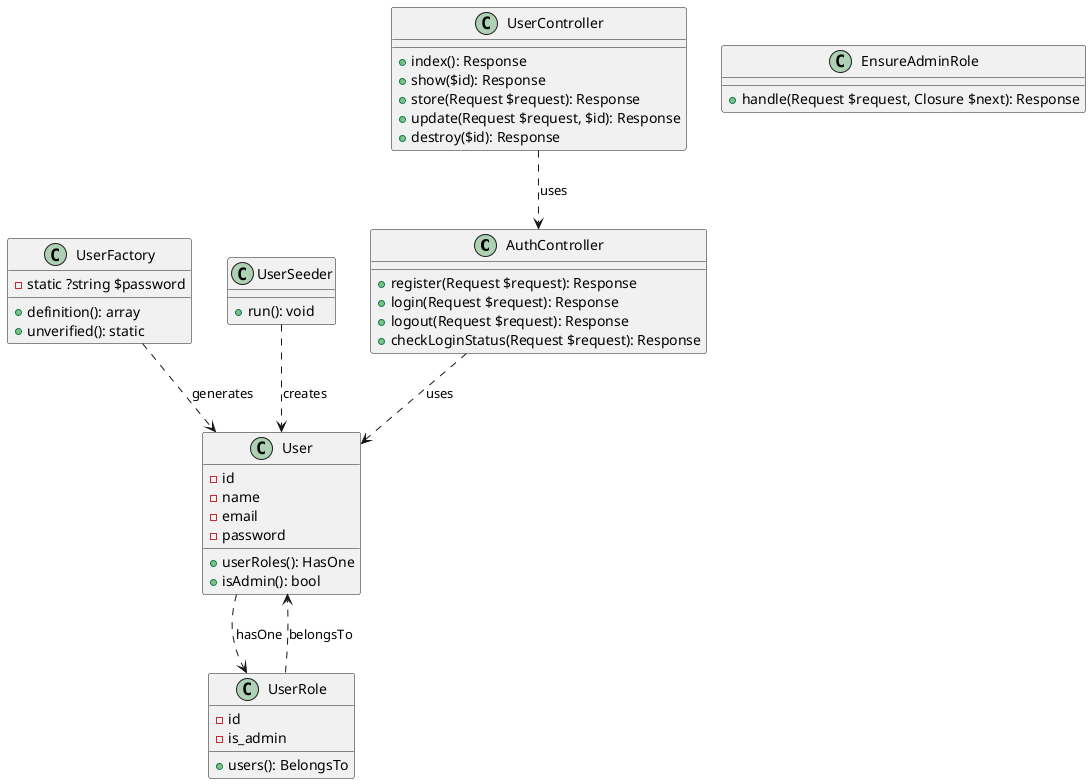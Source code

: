 @startuml

!define RECTANGLE class
!define ABSTRACT class

RECTANGLE AuthController {
    +register(Request $request): Response
    +login(Request $request): Response
    +logout(Request $request): Response
    +checkLoginStatus(Request $request): Response
}

RECTANGLE UserController {
    +index(): Response
    +show($id): Response
    +store(Request $request): Response
    +update(Request $request, $id): Response
    +destroy($id): Response
}

RECTANGLE EnsureAdminRole {
    +handle(Request $request, Closure $next): Response
}

RECTANGLE User {
    -id
    -name
    -email
    -password
    +userRoles(): HasOne
    +isAdmin(): bool
}

RECTANGLE UserRole {
    -id
    -is_admin
    +users(): BelongsTo
}

RECTANGLE UserFactory {
    -static ?string $password
    +definition(): array
    +unverified(): static
}

RECTANGLE UserSeeder {
    +run(): void
}

AuthController ..> User : uses
UserController ..> AuthController : uses
User ..> UserRole : hasOne
UserRole ..> User : belongsTo
UserSeeder ..> User : creates
UserFactory ..> User : generates

@enduml
